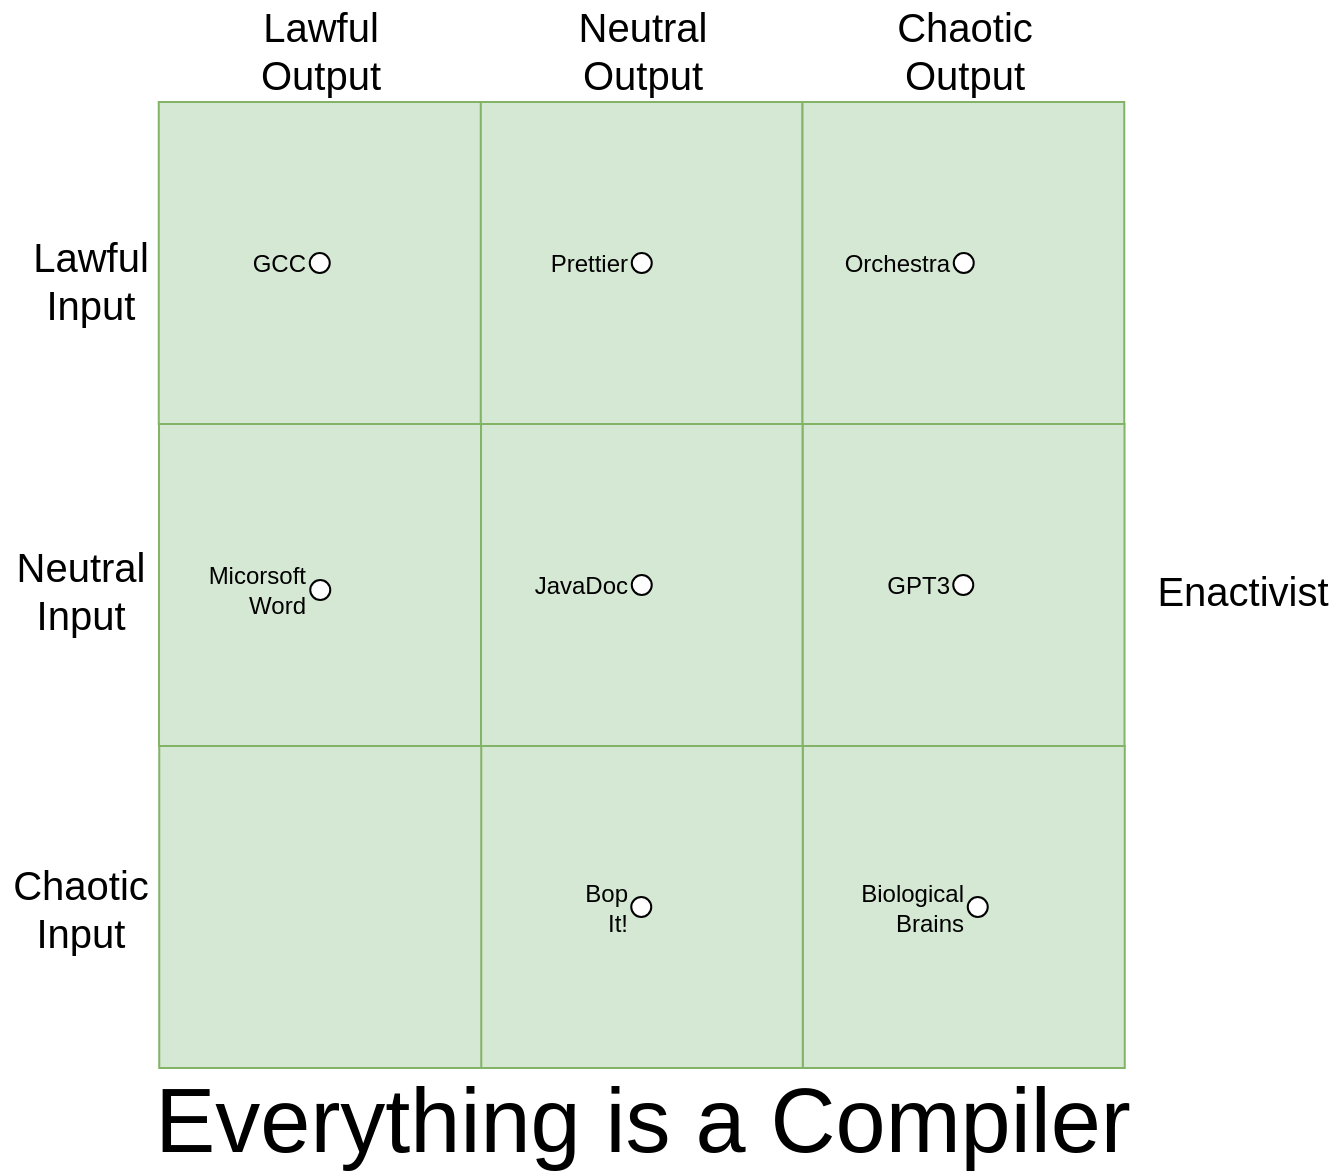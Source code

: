 <mxfile version="14.3.0" type="github">
  <diagram id="e_Nu4UiDqZK5FSXZQxsC" name="Page-1">
    <mxGraphModel dx="630" dy="425" grid="1" gridSize="10" guides="1" tooltips="1" connect="1" arrows="1" fold="1" page="1" pageScale="1" pageWidth="850" pageHeight="1100" math="0" shadow="0">
      <root>
        <mxCell id="0" />
        <mxCell id="1" parent="0" />
        <mxCell id="EZBb4ChviIudJLhnY7K9-9" value="" style="whiteSpace=wrap;html=1;aspect=fixed;fillColor=#d5e8d4;strokeColor=#82b366;" parent="1" vertex="1">
          <mxGeometry x="422.38" y="443" width="161" height="161" as="geometry" />
        </mxCell>
        <mxCell id="EZBb4ChviIudJLhnY7K9-12" value="" style="whiteSpace=wrap;html=1;aspect=fixed;fillColor=#d5e8d4;strokeColor=#82b366;" parent="1" vertex="1">
          <mxGeometry x="261.38" y="443" width="161" height="161" as="geometry" />
        </mxCell>
        <mxCell id="EZBb4ChviIudJLhnY7K9-13" value="" style="whiteSpace=wrap;html=1;aspect=fixed;fillColor=#d5e8d4;strokeColor=#82b366;" parent="1" vertex="1">
          <mxGeometry x="100.63" y="443" width="161" height="161" as="geometry" />
        </mxCell>
        <mxCell id="EZBb4ChviIudJLhnY7K9-14" value="" style="whiteSpace=wrap;html=1;aspect=fixed;fillColor=#d5e8d4;strokeColor=#82b366;" parent="1" vertex="1">
          <mxGeometry x="422.26" y="282" width="161" height="161" as="geometry" />
        </mxCell>
        <mxCell id="EZBb4ChviIudJLhnY7K9-15" value="" style="whiteSpace=wrap;html=1;aspect=fixed;fillColor=#d5e8d4;strokeColor=#82b366;" parent="1" vertex="1">
          <mxGeometry x="261.26" y="282" width="161" height="161" as="geometry" />
        </mxCell>
        <mxCell id="EZBb4ChviIudJLhnY7K9-16" value="" style="whiteSpace=wrap;html=1;aspect=fixed;fillColor=#d5e8d4;strokeColor=#82b366;" parent="1" vertex="1">
          <mxGeometry x="100.51" y="282" width="161" height="161" as="geometry" />
        </mxCell>
        <mxCell id="EZBb4ChviIudJLhnY7K9-17" value="" style="whiteSpace=wrap;html=1;aspect=fixed;fillColor=#d5e8d4;strokeColor=#82b366;" parent="1" vertex="1">
          <mxGeometry x="422.13" y="121" width="161" height="161" as="geometry" />
        </mxCell>
        <mxCell id="EZBb4ChviIudJLhnY7K9-18" value="" style="whiteSpace=wrap;html=1;aspect=fixed;fillColor=#d5e8d4;strokeColor=#82b366;" parent="1" vertex="1">
          <mxGeometry x="261.13" y="121" width="161" height="161" as="geometry" />
        </mxCell>
        <mxCell id="EZBb4ChviIudJLhnY7K9-19" value="" style="whiteSpace=wrap;html=1;aspect=fixed;fillColor=#d5e8d4;strokeColor=#82b366;" parent="1" vertex="1">
          <mxGeometry x="100.38" y="121" width="161" height="161" as="geometry" />
        </mxCell>
        <mxCell id="trqewR6XDROr1OXFbvpF-9" value="Neutral&lt;br&gt;Output" style="text;html=1;align=center;verticalAlign=middle;resizable=0;points=[];autosize=1;fontSize=20;" parent="1" vertex="1">
          <mxGeometry x="301.88" y="70" width="80" height="50" as="geometry" />
        </mxCell>
        <mxCell id="trqewR6XDROr1OXFbvpF-10" value="Enactivist" style="text;html=1;align=center;verticalAlign=middle;resizable=0;points=[];autosize=1;fontSize=20;" parent="1" vertex="1">
          <mxGeometry x="592" y="350" width="100" height="30" as="geometry" />
        </mxCell>
        <mxCell id="trqewR6XDROr1OXFbvpF-11" value="Neutral&lt;br&gt;Input" style="text;html=1;align=center;verticalAlign=middle;resizable=0;points=[];autosize=1;fontSize=20;" parent="1" vertex="1">
          <mxGeometry x="21" y="340" width="80" height="50" as="geometry" />
        </mxCell>
        <mxCell id="trqewR6XDROr1OXFbvpF-63" value="GCC" style="ellipse;whiteSpace=wrap;html=1;aspect=fixed;fontSize=12;labelPosition=left;verticalLabelPosition=middle;align=right;verticalAlign=middle;" parent="1" vertex="1">
          <mxGeometry x="175.88" y="196.5" width="10" height="10" as="geometry" />
        </mxCell>
        <mxCell id="eXJtEBARMdF0W1MzuHGJ-14" value="Micorsoft Word" style="ellipse;whiteSpace=wrap;html=1;aspect=fixed;fontSize=12;labelPosition=left;verticalLabelPosition=middle;align=right;verticalAlign=middle;" parent="1" vertex="1">
          <mxGeometry x="176.13" y="360" width="10" height="10" as="geometry" />
        </mxCell>
        <mxCell id="CP_VHnQWBo9eyLh-aSXe-1" value="Lawful&lt;br&gt;Input" style="text;html=1;align=center;verticalAlign=middle;resizable=0;points=[];autosize=1;fontSize=20;" parent="1" vertex="1">
          <mxGeometry x="31" y="185" width="70" height="50" as="geometry" />
        </mxCell>
        <mxCell id="CP_VHnQWBo9eyLh-aSXe-2" value="Chaotic&lt;br&gt;Input" style="text;html=1;align=center;verticalAlign=middle;resizable=0;points=[];autosize=1;fontSize=20;" parent="1" vertex="1">
          <mxGeometry x="21" y="498.5" width="80" height="50" as="geometry" />
        </mxCell>
        <mxCell id="MLfeBwrus5_lLmaDxHkl-1" value="Lawful&lt;br&gt;Output" style="text;html=1;align=center;verticalAlign=middle;resizable=0;points=[];autosize=1;fontSize=20;" vertex="1" parent="1">
          <mxGeometry x="141.01" y="70" width="80" height="50" as="geometry" />
        </mxCell>
        <mxCell id="MLfeBwrus5_lLmaDxHkl-2" value="Chaotic&lt;br&gt;Output" style="text;html=1;align=center;verticalAlign=middle;resizable=0;points=[];autosize=1;fontSize=20;" vertex="1" parent="1">
          <mxGeometry x="462.88" y="70" width="80" height="50" as="geometry" />
        </mxCell>
        <mxCell id="MLfeBwrus5_lLmaDxHkl-3" value="&lt;font style=&quot;font-size: 45px&quot;&gt;Everything is a Compiler&lt;/font&gt;" style="text;html=1;align=center;verticalAlign=middle;resizable=0;points=[];autosize=1;" vertex="1" parent="1">
          <mxGeometry x="91.63" y="615" width="500" height="30" as="geometry" />
        </mxCell>
        <mxCell id="MLfeBwrus5_lLmaDxHkl-7" value="Prettier" style="ellipse;whiteSpace=wrap;html=1;aspect=fixed;fontSize=12;labelPosition=left;verticalLabelPosition=middle;align=right;verticalAlign=middle;" vertex="1" parent="1">
          <mxGeometry x="336.88" y="196.5" width="10" height="10" as="geometry" />
        </mxCell>
        <mxCell id="MLfeBwrus5_lLmaDxHkl-8" value="JavaDoc" style="ellipse;whiteSpace=wrap;html=1;aspect=fixed;fontSize=12;labelPosition=left;verticalLabelPosition=middle;align=right;verticalAlign=middle;" vertex="1" parent="1">
          <mxGeometry x="336.88" y="357.5" width="10" height="10" as="geometry" />
        </mxCell>
        <mxCell id="MLfeBwrus5_lLmaDxHkl-10" value="Bop It!" style="ellipse;whiteSpace=wrap;html=1;aspect=fixed;fontSize=12;labelPosition=left;verticalLabelPosition=middle;align=right;verticalAlign=middle;" vertex="1" parent="1">
          <mxGeometry x="336.63" y="518.5" width="10" height="10" as="geometry" />
        </mxCell>
        <mxCell id="MLfeBwrus5_lLmaDxHkl-11" value="Orchestra" style="ellipse;whiteSpace=wrap;html=1;aspect=fixed;fontSize=12;labelPosition=left;verticalLabelPosition=middle;align=right;verticalAlign=middle;" vertex="1" parent="1">
          <mxGeometry x="497.88" y="196.5" width="10" height="10" as="geometry" />
        </mxCell>
        <mxCell id="MLfeBwrus5_lLmaDxHkl-12" value="GPT3" style="ellipse;whiteSpace=wrap;html=1;aspect=fixed;fontSize=12;labelPosition=left;verticalLabelPosition=middle;align=right;verticalAlign=middle;" vertex="1" parent="1">
          <mxGeometry x="497.63" y="357.5" width="10" height="10" as="geometry" />
        </mxCell>
        <mxCell id="MLfeBwrus5_lLmaDxHkl-13" value="Biological&lt;br&gt;Brains" style="ellipse;whiteSpace=wrap;html=1;aspect=fixed;fontSize=12;labelPosition=left;verticalLabelPosition=middle;align=right;verticalAlign=middle;" vertex="1" parent="1">
          <mxGeometry x="504.88" y="518.5" width="10" height="10" as="geometry" />
        </mxCell>
      </root>
    </mxGraphModel>
  </diagram>
</mxfile>
